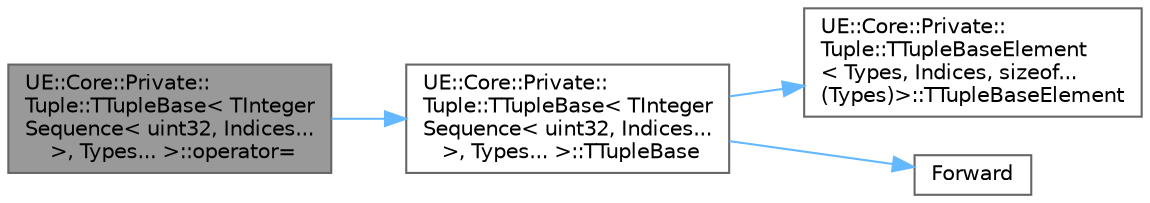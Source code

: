 digraph "UE::Core::Private::Tuple::TTupleBase&lt; TIntegerSequence&lt; uint32, Indices... &gt;, Types... &gt;::operator="
{
 // INTERACTIVE_SVG=YES
 // LATEX_PDF_SIZE
  bgcolor="transparent";
  edge [fontname=Helvetica,fontsize=10,labelfontname=Helvetica,labelfontsize=10];
  node [fontname=Helvetica,fontsize=10,shape=box,height=0.2,width=0.4];
  rankdir="LR";
  Node1 [id="Node000001",label="UE::Core::Private::\lTuple::TTupleBase\< TInteger\lSequence\< uint32, Indices...\l \>, Types... \>::operator=",height=0.2,width=0.4,color="gray40", fillcolor="grey60", style="filled", fontcolor="black",tooltip=" "];
  Node1 -> Node2 [id="edge1_Node000001_Node000002",color="steelblue1",style="solid",tooltip=" "];
  Node2 [id="Node000002",label="UE::Core::Private::\lTuple::TTupleBase\< TInteger\lSequence\< uint32, Indices...\l \>, Types... \>::TTupleBase",height=0.2,width=0.4,color="grey40", fillcolor="white", style="filled",URL="$d4/d17/structUE_1_1Core_1_1Private_1_1Tuple_1_1TTupleBase_3_01TIntegerSequence_3_01uint32_00_01Indices_5eb611b331a504a35e9ecd37b7fe4c0d.html#a2c554ca34232501d58d8a210ccdd02bc",tooltip=" "];
  Node2 -> Node3 [id="edge2_Node000002_Node000003",color="steelblue1",style="solid",tooltip=" "];
  Node3 [id="Node000003",label="UE::Core::Private::\lTuple::TTupleBaseElement\l\< Types, Indices, sizeof...\l(Types)\>::TTupleBaseElement",height=0.2,width=0.4,color="grey40", fillcolor="white", style="filled",URL="$d1/db2/structUE_1_1Core_1_1Private_1_1Tuple_1_1TTupleBaseElement.html#a45fe265accf6f96117037a4f28050e3c",tooltip=" "];
  Node2 -> Node4 [id="edge3_Node000002_Node000004",color="steelblue1",style="solid",tooltip=" "];
  Node4 [id="Node000004",label="Forward",height=0.2,width=0.4,color="grey40", fillcolor="white", style="filled",URL="$d4/d24/UnrealTemplate_8h.html#a68f280c1d561a8899a1e9e3ea8405d00",tooltip="Forward will cast a reference to an rvalue reference."];
}
